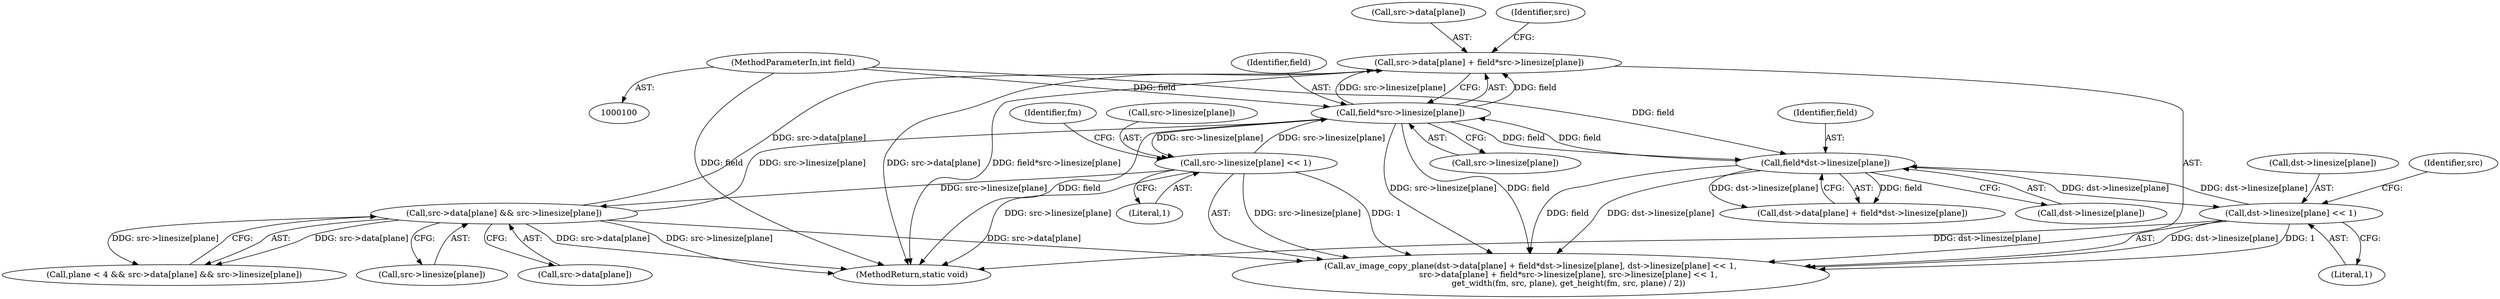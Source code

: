 digraph "0_FFmpeg_e43a0a232dbf6d3c161823c2e07c52e76227a1bc_1@pointer" {
"1000149" [label="(Call,src->data[plane] + field*src->linesize[plane])"];
"1000115" [label="(Call,src->data[plane] && src->linesize[plane])"];
"1000162" [label="(Call,src->linesize[plane] << 1)"];
"1000155" [label="(Call,field*src->linesize[plane])"];
"1000135" [label="(Call,field*dst->linesize[plane])"];
"1000104" [label="(MethodParameterIn,int field)"];
"1000142" [label="(Call,dst->linesize[plane] << 1)"];
"1000116" [label="(Call,src->data[plane])"];
"1000179" [label="(MethodReturn,static void)"];
"1000163" [label="(Call,src->linesize[plane])"];
"1000129" [label="(Call,dst->data[plane] + field*dst->linesize[plane])"];
"1000149" [label="(Call,src->data[plane] + field*src->linesize[plane])"];
"1000142" [label="(Call,dst->linesize[plane] << 1)"];
"1000156" [label="(Identifier,field)"];
"1000150" [label="(Call,src->data[plane])"];
"1000162" [label="(Call,src->linesize[plane] << 1)"];
"1000135" [label="(Call,field*dst->linesize[plane])"];
"1000165" [label="(Identifier,src)"];
"1000143" [label="(Call,dst->linesize[plane])"];
"1000148" [label="(Literal,1)"];
"1000170" [label="(Identifier,fm)"];
"1000152" [label="(Identifier,src)"];
"1000168" [label="(Literal,1)"];
"1000104" [label="(MethodParameterIn,int field)"];
"1000115" [label="(Call,src->data[plane] && src->linesize[plane])"];
"1000157" [label="(Call,src->linesize[plane])"];
"1000111" [label="(Call,plane < 4 && src->data[plane] && src->linesize[plane])"];
"1000121" [label="(Call,src->linesize[plane])"];
"1000137" [label="(Call,dst->linesize[plane])"];
"1000128" [label="(Call,av_image_copy_plane(dst->data[plane] + field*dst->linesize[plane], dst->linesize[plane] << 1,\n                             src->data[plane] + field*src->linesize[plane], src->linesize[plane] << 1,\n                             get_width(fm, src, plane), get_height(fm, src, plane) / 2))"];
"1000136" [label="(Identifier,field)"];
"1000155" [label="(Call,field*src->linesize[plane])"];
"1000149" -> "1000128"  [label="AST: "];
"1000149" -> "1000155"  [label="CFG: "];
"1000150" -> "1000149"  [label="AST: "];
"1000155" -> "1000149"  [label="AST: "];
"1000165" -> "1000149"  [label="CFG: "];
"1000149" -> "1000179"  [label="DDG: src->data[plane]"];
"1000149" -> "1000179"  [label="DDG: field*src->linesize[plane]"];
"1000115" -> "1000149"  [label="DDG: src->data[plane]"];
"1000155" -> "1000149"  [label="DDG: field"];
"1000155" -> "1000149"  [label="DDG: src->linesize[plane]"];
"1000115" -> "1000111"  [label="AST: "];
"1000115" -> "1000116"  [label="CFG: "];
"1000115" -> "1000121"  [label="CFG: "];
"1000116" -> "1000115"  [label="AST: "];
"1000121" -> "1000115"  [label="AST: "];
"1000111" -> "1000115"  [label="CFG: "];
"1000115" -> "1000179"  [label="DDG: src->linesize[plane]"];
"1000115" -> "1000179"  [label="DDG: src->data[plane]"];
"1000115" -> "1000111"  [label="DDG: src->data[plane]"];
"1000115" -> "1000111"  [label="DDG: src->linesize[plane]"];
"1000162" -> "1000115"  [label="DDG: src->linesize[plane]"];
"1000115" -> "1000128"  [label="DDG: src->data[plane]"];
"1000115" -> "1000155"  [label="DDG: src->linesize[plane]"];
"1000162" -> "1000128"  [label="AST: "];
"1000162" -> "1000168"  [label="CFG: "];
"1000163" -> "1000162"  [label="AST: "];
"1000168" -> "1000162"  [label="AST: "];
"1000170" -> "1000162"  [label="CFG: "];
"1000162" -> "1000179"  [label="DDG: src->linesize[plane]"];
"1000162" -> "1000155"  [label="DDG: src->linesize[plane]"];
"1000162" -> "1000128"  [label="DDG: src->linesize[plane]"];
"1000162" -> "1000128"  [label="DDG: 1"];
"1000155" -> "1000162"  [label="DDG: src->linesize[plane]"];
"1000155" -> "1000157"  [label="CFG: "];
"1000156" -> "1000155"  [label="AST: "];
"1000157" -> "1000155"  [label="AST: "];
"1000155" -> "1000179"  [label="DDG: field"];
"1000155" -> "1000135"  [label="DDG: field"];
"1000155" -> "1000128"  [label="DDG: field"];
"1000155" -> "1000128"  [label="DDG: src->linesize[plane]"];
"1000135" -> "1000155"  [label="DDG: field"];
"1000104" -> "1000155"  [label="DDG: field"];
"1000135" -> "1000129"  [label="AST: "];
"1000135" -> "1000137"  [label="CFG: "];
"1000136" -> "1000135"  [label="AST: "];
"1000137" -> "1000135"  [label="AST: "];
"1000129" -> "1000135"  [label="CFG: "];
"1000135" -> "1000128"  [label="DDG: field"];
"1000135" -> "1000128"  [label="DDG: dst->linesize[plane]"];
"1000135" -> "1000129"  [label="DDG: field"];
"1000135" -> "1000129"  [label="DDG: dst->linesize[plane]"];
"1000104" -> "1000135"  [label="DDG: field"];
"1000142" -> "1000135"  [label="DDG: dst->linesize[plane]"];
"1000135" -> "1000142"  [label="DDG: dst->linesize[plane]"];
"1000104" -> "1000100"  [label="AST: "];
"1000104" -> "1000179"  [label="DDG: field"];
"1000142" -> "1000128"  [label="AST: "];
"1000142" -> "1000148"  [label="CFG: "];
"1000143" -> "1000142"  [label="AST: "];
"1000148" -> "1000142"  [label="AST: "];
"1000152" -> "1000142"  [label="CFG: "];
"1000142" -> "1000179"  [label="DDG: dst->linesize[plane]"];
"1000142" -> "1000128"  [label="DDG: dst->linesize[plane]"];
"1000142" -> "1000128"  [label="DDG: 1"];
}
